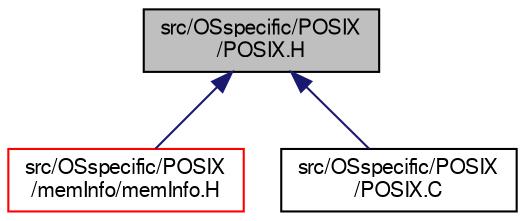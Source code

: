 digraph "src/OSspecific/POSIX/POSIX.H"
{
  bgcolor="transparent";
  edge [fontname="FreeSans",fontsize="10",labelfontname="FreeSans",labelfontsize="10"];
  node [fontname="FreeSans",fontsize="10",shape=record];
  Node21 [label="src/OSspecific/POSIX\l/POSIX.H",height=0.2,width=0.4,color="black", fillcolor="grey75", style="filled", fontcolor="black"];
  Node21 -> Node22 [dir="back",color="midnightblue",fontsize="10",style="solid",fontname="FreeSans"];
  Node22 [label="src/OSspecific/POSIX\l/memInfo/memInfo.H",height=0.2,width=0.4,color="red",URL="$a12908.html"];
  Node21 -> Node41 [dir="back",color="midnightblue",fontsize="10",style="solid",fontname="FreeSans"];
  Node41 [label="src/OSspecific/POSIX\l/POSIX.C",height=0.2,width=0.4,color="black",URL="$a12914.html",tooltip="POSIX versions of the functions declared in OSspecific.H. "];
}
